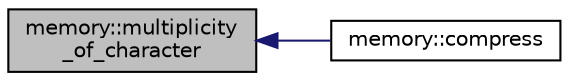 digraph "memory::multiplicity_of_character"
{
  edge [fontname="Helvetica",fontsize="10",labelfontname="Helvetica",labelfontsize="10"];
  node [fontname="Helvetica",fontsize="10",shape=record];
  rankdir="LR";
  Node671 [label="memory::multiplicity\l_of_character",height=0.2,width=0.4,color="black", fillcolor="grey75", style="filled", fontcolor="black"];
  Node671 -> Node672 [dir="back",color="midnightblue",fontsize="10",style="solid",fontname="Helvetica"];
  Node672 [label="memory::compress",height=0.2,width=0.4,color="black", fillcolor="white", style="filled",URL="$d8/d99/classmemory.html#afadcbb4b0b076d7f9552a9102b467683"];
}
